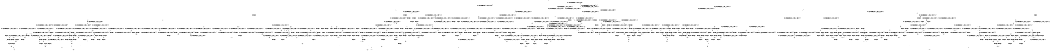 digraph BCG {
size = "7, 10.5";
center = TRUE;
node [shape = circle];
0 [peripheries = 2];
0 -> 1 [label = "EX !0 !ATOMIC_EXCH_BRANCH (1, +1, TRUE, +0, 2, TRUE) !{}"];
0 -> 2 [label = "EX !2 !ATOMIC_EXCH_BRANCH (1, +0, FALSE, +0, 3, TRUE) !{}"];
0 -> 3 [label = "EX !1 !ATOMIC_EXCH_BRANCH (1, +0, TRUE, +0, 1, TRUE) !{}"];
1 -> 4 [label = "EX !2 !ATOMIC_EXCH_BRANCH (1, +0, FALSE, +0, 3, FALSE) !{0}"];
1 -> 5 [label = "EX !1 !ATOMIC_EXCH_BRANCH (1, +0, TRUE, +0, 1, FALSE) !{0}"];
1 -> 6 [label = "TERMINATE !0"];
2 -> 7 [label = "EX !0 !ATOMIC_EXCH_BRANCH (1, +1, TRUE, +0, 2, TRUE) !{0, 1, 2}"];
2 -> 8 [label = "EX !1 !ATOMIC_EXCH_BRANCH (1, +0, TRUE, +0, 1, TRUE) !{0, 1, 2}"];
2 -> 9 [label = "TERMINATE !2"];
2 -> 10 [label = "EX !0 !ATOMIC_EXCH_BRANCH (1, +1, TRUE, +0, 2, TRUE) !{0, 1, 2}"];
3 -> 11 [label = "EX !1 !ATOMIC_EXCH_BRANCH (1, +0, TRUE, +0, 1, TRUE) !{0, 1}"];
3 -> 12 [label = "EX !0 !ATOMIC_EXCH_BRANCH (1, +1, TRUE, +0, 2, TRUE) !{0, 1}"];
3 -> 13 [label = "EX !2 !ATOMIC_EXCH_BRANCH (1, +0, FALSE, +0, 3, TRUE) !{0, 1}"];
3 -> 14 [label = "EX !0 !ATOMIC_EXCH_BRANCH (1, +1, TRUE, +0, 2, TRUE) !{0, 1}"];
4 -> 15 [label = "EX !2 !ATOMIC_EXCH_BRANCH (1, +1, TRUE, +1, 1, TRUE) !{0, 1, 2}"];
4 -> 16 [label = "EX !1 !ATOMIC_EXCH_BRANCH (1, +0, TRUE, +0, 1, FALSE) !{0, 1, 2}"];
4 -> 17 [label = "TERMINATE !0"];
5 -> 18 [label = "EX !2 !ATOMIC_EXCH_BRANCH (1, +0, FALSE, +0, 3, TRUE) !{0, 1}"];
5 -> 19 [label = "TERMINATE !0"];
5 -> 20 [label = "TERMINATE !1"];
6 -> 21 [label = "EX !2 !ATOMIC_EXCH_BRANCH (1, +0, FALSE, +0, 3, FALSE) !{}"];
6 -> 22 [label = "EX !1 !ATOMIC_EXCH_BRANCH (1, +0, TRUE, +0, 1, FALSE) !{}"];
7 -> 23 [label = "EX !1 !ATOMIC_EXCH_BRANCH (1, +0, TRUE, +0, 1, FALSE) !{0, 1, 2}"];
7 -> 24 [label = "TERMINATE !0"];
7 -> 25 [label = "TERMINATE !2"];
8 -> 8 [label = "EX !1 !ATOMIC_EXCH_BRANCH (1, +0, TRUE, +0, 1, TRUE) !{0, 1, 2}"];
8 -> 26 [label = "EX !0 !ATOMIC_EXCH_BRANCH (1, +1, TRUE, +0, 2, TRUE) !{0, 1, 2}"];
8 -> 27 [label = "TERMINATE !2"];
8 -> 28 [label = "EX !0 !ATOMIC_EXCH_BRANCH (1, +1, TRUE, +0, 2, TRUE) !{0, 1, 2}"];
9 -> 29 [label = "EX !0 !ATOMIC_EXCH_BRANCH (1, +1, TRUE, +0, 2, TRUE) !{0, 1}"];
9 -> 30 [label = "EX !1 !ATOMIC_EXCH_BRANCH (1, +0, TRUE, +0, 1, TRUE) !{0, 1}"];
9 -> 31 [label = "EX !0 !ATOMIC_EXCH_BRANCH (1, +1, TRUE, +0, 2, TRUE) !{0, 1}"];
10 -> 32 [label = "EX !1 !ATOMIC_EXCH_BRANCH (1, +0, TRUE, +0, 1, FALSE) !{0, 1, 2}"];
10 -> 33 [label = "EX !1 !ATOMIC_EXCH_BRANCH (1, +0, TRUE, +0, 1, FALSE) !{0, 1, 2}"];
10 -> 34 [label = "TERMINATE !0"];
10 -> 35 [label = "TERMINATE !2"];
11 -> 11 [label = "EX !1 !ATOMIC_EXCH_BRANCH (1, +0, TRUE, +0, 1, TRUE) !{0, 1}"];
11 -> 12 [label = "EX !0 !ATOMIC_EXCH_BRANCH (1, +1, TRUE, +0, 2, TRUE) !{0, 1}"];
11 -> 13 [label = "EX !2 !ATOMIC_EXCH_BRANCH (1, +0, FALSE, +0, 3, TRUE) !{0, 1}"];
11 -> 14 [label = "EX !0 !ATOMIC_EXCH_BRANCH (1, +1, TRUE, +0, 2, TRUE) !{0, 1}"];
12 -> 36 [label = "EX !1 !ATOMIC_EXCH_BRANCH (1, +0, TRUE, +0, 1, FALSE) !{0, 1}"];
12 -> 37 [label = "EX !2 !ATOMIC_EXCH_BRANCH (1, +0, FALSE, +0, 3, FALSE) !{0, 1}"];
12 -> 38 [label = "TERMINATE !0"];
13 -> 8 [label = "EX !1 !ATOMIC_EXCH_BRANCH (1, +0, TRUE, +0, 1, TRUE) !{0, 1, 2}"];
13 -> 26 [label = "EX !0 !ATOMIC_EXCH_BRANCH (1, +1, TRUE, +0, 2, TRUE) !{0, 1, 2}"];
13 -> 27 [label = "TERMINATE !2"];
13 -> 28 [label = "EX !0 !ATOMIC_EXCH_BRANCH (1, +1, TRUE, +0, 2, TRUE) !{0, 1, 2}"];
14 -> 39 [label = "EX !1 !ATOMIC_EXCH_BRANCH (1, +0, TRUE, +0, 1, FALSE) !{0, 1}"];
14 -> 40 [label = "EX !1 !ATOMIC_EXCH_BRANCH (1, +0, TRUE, +0, 1, FALSE) !{0, 1}"];
14 -> 41 [label = "EX !2 !ATOMIC_EXCH_BRANCH (1, +0, FALSE, +0, 3, FALSE) !{0, 1}"];
14 -> 42 [label = "TERMINATE !0"];
15 -> 43 [label = "EX !2 !ATOMIC_EXCH_BRANCH (1, +0, FALSE, +0, 3, FALSE) !{0, 1, 2}"];
15 -> 44 [label = "EX !1 !ATOMIC_EXCH_BRANCH (1, +0, TRUE, +0, 1, FALSE) !{0, 1, 2}"];
15 -> 45 [label = "TERMINATE !0"];
16 -> 46 [label = "EX !2 !ATOMIC_EXCH_BRANCH (1, +1, TRUE, +1, 1, FALSE) !{0, 1, 2}"];
16 -> 47 [label = "TERMINATE !0"];
16 -> 48 [label = "TERMINATE !1"];
17 -> 49 [label = "EX !2 !ATOMIC_EXCH_BRANCH (1, +1, TRUE, +1, 1, TRUE) !{1, 2}"];
17 -> 50 [label = "EX !1 !ATOMIC_EXCH_BRANCH (1, +0, TRUE, +0, 1, FALSE) !{1, 2}"];
17 -> 51 [label = "EX !1 !ATOMIC_EXCH_BRANCH (1, +0, TRUE, +0, 1, FALSE) !{1, 2}"];
18 -> 52 [label = "TERMINATE !0"];
18 -> 53 [label = "TERMINATE !2"];
18 -> 54 [label = "TERMINATE !1"];
19 -> 55 [label = "EX !2 !ATOMIC_EXCH_BRANCH (1, +0, FALSE, +0, 3, TRUE) !{1}"];
19 -> 56 [label = "TERMINATE !1"];
20 -> 57 [label = "EX !2 !ATOMIC_EXCH_BRANCH (1, +0, FALSE, +0, 3, TRUE) !{0}"];
20 -> 56 [label = "TERMINATE !0"];
21 -> 49 [label = "EX !2 !ATOMIC_EXCH_BRANCH (1, +1, TRUE, +1, 1, TRUE) !{1, 2}"];
21 -> 50 [label = "EX !1 !ATOMIC_EXCH_BRANCH (1, +0, TRUE, +0, 1, FALSE) !{1, 2}"];
21 -> 51 [label = "EX !1 !ATOMIC_EXCH_BRANCH (1, +0, TRUE, +0, 1, FALSE) !{1, 2}"];
22 -> 55 [label = "EX !2 !ATOMIC_EXCH_BRANCH (1, +0, FALSE, +0, 3, TRUE) !{1}"];
22 -> 56 [label = "TERMINATE !1"];
23 -> 52 [label = "TERMINATE !0"];
23 -> 53 [label = "TERMINATE !2"];
23 -> 54 [label = "TERMINATE !1"];
24 -> 58 [label = "EX !1 !ATOMIC_EXCH_BRANCH (1, +0, TRUE, +0, 1, FALSE) !{1, 2}"];
24 -> 59 [label = "TERMINATE !2"];
24 -> 60 [label = "EX !1 !ATOMIC_EXCH_BRANCH (1, +0, TRUE, +0, 1, FALSE) !{1, 2}"];
25 -> 61 [label = "EX !1 !ATOMIC_EXCH_BRANCH (1, +0, TRUE, +0, 1, FALSE) !{0, 1}"];
25 -> 59 [label = "TERMINATE !0"];
26 -> 23 [label = "EX !1 !ATOMIC_EXCH_BRANCH (1, +0, TRUE, +0, 1, FALSE) !{0, 1, 2}"];
26 -> 62 [label = "TERMINATE !0"];
26 -> 63 [label = "TERMINATE !2"];
27 -> 30 [label = "EX !1 !ATOMIC_EXCH_BRANCH (1, +0, TRUE, +0, 1, TRUE) !{0, 1}"];
27 -> 64 [label = "EX !0 !ATOMIC_EXCH_BRANCH (1, +1, TRUE, +0, 2, TRUE) !{0, 1}"];
27 -> 65 [label = "EX !0 !ATOMIC_EXCH_BRANCH (1, +1, TRUE, +0, 2, TRUE) !{0, 1}"];
28 -> 32 [label = "EX !1 !ATOMIC_EXCH_BRANCH (1, +0, TRUE, +0, 1, FALSE) !{0, 1, 2}"];
28 -> 33 [label = "EX !1 !ATOMIC_EXCH_BRANCH (1, +0, TRUE, +0, 1, FALSE) !{0, 1, 2}"];
28 -> 66 [label = "TERMINATE !0"];
28 -> 67 [label = "TERMINATE !2"];
29 -> 61 [label = "EX !1 !ATOMIC_EXCH_BRANCH (1, +0, TRUE, +0, 1, FALSE) !{0, 1}"];
29 -> 59 [label = "TERMINATE !0"];
30 -> 30 [label = "EX !1 !ATOMIC_EXCH_BRANCH (1, +0, TRUE, +0, 1, TRUE) !{0, 1}"];
30 -> 64 [label = "EX !0 !ATOMIC_EXCH_BRANCH (1, +1, TRUE, +0, 2, TRUE) !{0, 1}"];
30 -> 65 [label = "EX !0 !ATOMIC_EXCH_BRANCH (1, +1, TRUE, +0, 2, TRUE) !{0, 1}"];
31 -> 68 [label = "EX !1 !ATOMIC_EXCH_BRANCH (1, +0, TRUE, +0, 1, FALSE) !{0, 1}"];
31 -> 69 [label = "EX !1 !ATOMIC_EXCH_BRANCH (1, +0, TRUE, +0, 1, FALSE) !{0, 1}"];
31 -> 70 [label = "TERMINATE !0"];
32 -> 71 [label = "TERMINATE !0"];
32 -> 72 [label = "TERMINATE !2"];
32 -> 73 [label = "TERMINATE !1"];
33 -> 74 [label = "TERMINATE !0"];
33 -> 75 [label = "TERMINATE !2"];
33 -> 76 [label = "TERMINATE !1"];
34 -> 77 [label = "EX !1 !ATOMIC_EXCH_BRANCH (1, +0, TRUE, +0, 1, FALSE) !{1, 2}"];
34 -> 78 [label = "TERMINATE !2"];
35 -> 79 [label = "EX !1 !ATOMIC_EXCH_BRANCH (1, +0, TRUE, +0, 1, FALSE) !{0, 1}"];
35 -> 78 [label = "TERMINATE !0"];
36 -> 18 [label = "EX !2 !ATOMIC_EXCH_BRANCH (1, +0, FALSE, +0, 3, TRUE) !{0, 1}"];
36 -> 19 [label = "TERMINATE !0"];
36 -> 20 [label = "TERMINATE !1"];
37 -> 16 [label = "EX !1 !ATOMIC_EXCH_BRANCH (1, +0, TRUE, +0, 1, FALSE) !{0, 1, 2}"];
37 -> 80 [label = "EX !2 !ATOMIC_EXCH_BRANCH (1, +1, TRUE, +1, 1, TRUE) !{0, 1, 2}"];
37 -> 81 [label = "TERMINATE !0"];
38 -> 82 [label = "EX !1 !ATOMIC_EXCH_BRANCH (1, +0, TRUE, +0, 1, FALSE) !{1}"];
38 -> 83 [label = "EX !2 !ATOMIC_EXCH_BRANCH (1, +0, FALSE, +0, 3, FALSE) !{1}"];
38 -> 84 [label = "EX !1 !ATOMIC_EXCH_BRANCH (1, +0, TRUE, +0, 1, FALSE) !{1}"];
39 -> 85 [label = "EX !2 !ATOMIC_EXCH_BRANCH (1, +0, FALSE, +0, 3, TRUE) !{0, 1}"];
39 -> 86 [label = "TERMINATE !0"];
39 -> 87 [label = "TERMINATE !1"];
40 -> 88 [label = "EX !2 !ATOMIC_EXCH_BRANCH (1, +0, FALSE, +0, 3, TRUE) !{0, 1}"];
40 -> 89 [label = "TERMINATE !0"];
40 -> 90 [label = "TERMINATE !1"];
41 -> 91 [label = "EX !1 !ATOMIC_EXCH_BRANCH (1, +0, TRUE, +0, 1, FALSE) !{0, 1, 2}"];
41 -> 92 [label = "EX !2 !ATOMIC_EXCH_BRANCH (1, +1, TRUE, +1, 1, TRUE) !{0, 1, 2}"];
41 -> 93 [label = "TERMINATE !0"];
42 -> 94 [label = "EX !1 !ATOMIC_EXCH_BRANCH (1, +0, TRUE, +0, 1, FALSE) !{1}"];
42 -> 95 [label = "EX !2 !ATOMIC_EXCH_BRANCH (1, +0, FALSE, +0, 3, FALSE) !{1}"];
43 -> 15 [label = "EX !2 !ATOMIC_EXCH_BRANCH (1, +1, TRUE, +1, 1, TRUE) !{0, 1, 2}"];
43 -> 16 [label = "EX !1 !ATOMIC_EXCH_BRANCH (1, +0, TRUE, +0, 1, FALSE) !{0, 1, 2}"];
43 -> 17 [label = "TERMINATE !0"];
44 -> 96 [label = "EX !2 !ATOMIC_EXCH_BRANCH (1, +0, FALSE, +0, 3, TRUE) !{0, 1, 2}"];
44 -> 97 [label = "TERMINATE !0"];
44 -> 98 [label = "TERMINATE !1"];
45 -> 99 [label = "EX !2 !ATOMIC_EXCH_BRANCH (1, +0, FALSE, +0, 3, FALSE) !{1, 2}"];
45 -> 100 [label = "EX !1 !ATOMIC_EXCH_BRANCH (1, +0, TRUE, +0, 1, FALSE) !{1, 2}"];
45 -> 101 [label = "EX !1 !ATOMIC_EXCH_BRANCH (1, +0, TRUE, +0, 1, FALSE) !{1, 2}"];
46 -> 102 [label = "TERMINATE !0"];
46 -> 103 [label = "TERMINATE !2"];
46 -> 104 [label = "TERMINATE !1"];
47 -> 105 [label = "EX !2 !ATOMIC_EXCH_BRANCH (1, +1, TRUE, +1, 1, FALSE) !{1, 2}"];
47 -> 106 [label = "TERMINATE !1"];
48 -> 107 [label = "EX !2 !ATOMIC_EXCH_BRANCH (1, +1, TRUE, +1, 1, FALSE) !{0, 2}"];
48 -> 106 [label = "TERMINATE !0"];
49 -> 99 [label = "EX !2 !ATOMIC_EXCH_BRANCH (1, +0, FALSE, +0, 3, FALSE) !{1, 2}"];
49 -> 100 [label = "EX !1 !ATOMIC_EXCH_BRANCH (1, +0, TRUE, +0, 1, FALSE) !{1, 2}"];
49 -> 101 [label = "EX !1 !ATOMIC_EXCH_BRANCH (1, +0, TRUE, +0, 1, FALSE) !{1, 2}"];
50 -> 105 [label = "EX !2 !ATOMIC_EXCH_BRANCH (1, +1, TRUE, +1, 1, FALSE) !{1, 2}"];
50 -> 106 [label = "TERMINATE !1"];
51 -> 108 [label = "EX !2 !ATOMIC_EXCH_BRANCH (1, +1, TRUE, +1, 1, FALSE) !{1, 2}"];
51 -> 109 [label = "EX !2 !ATOMIC_EXCH_BRANCH (1, +1, TRUE, +1, 1, FALSE) !{1, 2}"];
51 -> 110 [label = "TERMINATE !1"];
52 -> 111 [label = "TERMINATE !2"];
52 -> 112 [label = "TERMINATE !1"];
53 -> 111 [label = "TERMINATE !0"];
53 -> 113 [label = "TERMINATE !1"];
54 -> 112 [label = "TERMINATE !0"];
54 -> 113 [label = "TERMINATE !2"];
55 -> 111 [label = "TERMINATE !2"];
55 -> 112 [label = "TERMINATE !1"];
56 -> 114 [label = "EX !2 !ATOMIC_EXCH_BRANCH (1, +0, FALSE, +0, 3, TRUE) !{}"];
57 -> 112 [label = "TERMINATE !0"];
57 -> 113 [label = "TERMINATE !2"];
58 -> 111 [label = "TERMINATE !2"];
58 -> 112 [label = "TERMINATE !1"];
59 -> 115 [label = "EX !1 !ATOMIC_EXCH_BRANCH (1, +0, TRUE, +0, 1, FALSE) !{1}"];
59 -> 116 [label = "EX !1 !ATOMIC_EXCH_BRANCH (1, +0, TRUE, +0, 1, FALSE) !{1}"];
60 -> 117 [label = "TERMINATE !2"];
60 -> 118 [label = "TERMINATE !1"];
61 -> 111 [label = "TERMINATE !0"];
61 -> 113 [label = "TERMINATE !1"];
62 -> 58 [label = "EX !1 !ATOMIC_EXCH_BRANCH (1, +0, TRUE, +0, 1, FALSE) !{1, 2}"];
62 -> 119 [label = "TERMINATE !2"];
62 -> 60 [label = "EX !1 !ATOMIC_EXCH_BRANCH (1, +0, TRUE, +0, 1, FALSE) !{1, 2}"];
63 -> 61 [label = "EX !1 !ATOMIC_EXCH_BRANCH (1, +0, TRUE, +0, 1, FALSE) !{0, 1}"];
63 -> 119 [label = "TERMINATE !0"];
64 -> 61 [label = "EX !1 !ATOMIC_EXCH_BRANCH (1, +0, TRUE, +0, 1, FALSE) !{0, 1}"];
64 -> 119 [label = "TERMINATE !0"];
65 -> 68 [label = "EX !1 !ATOMIC_EXCH_BRANCH (1, +0, TRUE, +0, 1, FALSE) !{0, 1}"];
65 -> 69 [label = "EX !1 !ATOMIC_EXCH_BRANCH (1, +0, TRUE, +0, 1, FALSE) !{0, 1}"];
65 -> 120 [label = "TERMINATE !0"];
66 -> 77 [label = "EX !1 !ATOMIC_EXCH_BRANCH (1, +0, TRUE, +0, 1, FALSE) !{1, 2}"];
66 -> 121 [label = "TERMINATE !2"];
67 -> 79 [label = "EX !1 !ATOMIC_EXCH_BRANCH (1, +0, TRUE, +0, 1, FALSE) !{0, 1}"];
67 -> 121 [label = "TERMINATE !0"];
68 -> 122 [label = "TERMINATE !0"];
68 -> 123 [label = "TERMINATE !1"];
69 -> 124 [label = "TERMINATE !0"];
69 -> 125 [label = "TERMINATE !1"];
70 -> 126 [label = "EX !1 !ATOMIC_EXCH_BRANCH (1, +0, TRUE, +0, 1, FALSE) !{1}"];
71 -> 127 [label = "TERMINATE !2"];
71 -> 128 [label = "TERMINATE !1"];
72 -> 127 [label = "TERMINATE !0"];
72 -> 129 [label = "TERMINATE !1"];
73 -> 128 [label = "TERMINATE !0"];
73 -> 129 [label = "TERMINATE !2"];
74 -> 130 [label = "TERMINATE !2"];
74 -> 131 [label = "TERMINATE !1"];
75 -> 130 [label = "TERMINATE !0"];
75 -> 132 [label = "TERMINATE !1"];
76 -> 131 [label = "TERMINATE !0"];
76 -> 132 [label = "TERMINATE !2"];
77 -> 130 [label = "TERMINATE !2"];
77 -> 131 [label = "TERMINATE !1"];
78 -> 133 [label = "EX !1 !ATOMIC_EXCH_BRANCH (1, +0, TRUE, +0, 1, FALSE) !{1}"];
79 -> 130 [label = "TERMINATE !0"];
79 -> 132 [label = "TERMINATE !1"];
80 -> 44 [label = "EX !1 !ATOMIC_EXCH_BRANCH (1, +0, TRUE, +0, 1, FALSE) !{0, 1, 2}"];
80 -> 134 [label = "EX !2 !ATOMIC_EXCH_BRANCH (1, +0, FALSE, +0, 3, FALSE) !{0, 1, 2}"];
80 -> 135 [label = "TERMINATE !0"];
81 -> 50 [label = "EX !1 !ATOMIC_EXCH_BRANCH (1, +0, TRUE, +0, 1, FALSE) !{1, 2}"];
81 -> 136 [label = "EX !2 !ATOMIC_EXCH_BRANCH (1, +1, TRUE, +1, 1, TRUE) !{1, 2}"];
81 -> 51 [label = "EX !1 !ATOMIC_EXCH_BRANCH (1, +0, TRUE, +0, 1, FALSE) !{1, 2}"];
82 -> 55 [label = "EX !2 !ATOMIC_EXCH_BRANCH (1, +0, FALSE, +0, 3, TRUE) !{1}"];
82 -> 56 [label = "TERMINATE !1"];
83 -> 50 [label = "EX !1 !ATOMIC_EXCH_BRANCH (1, +0, TRUE, +0, 1, FALSE) !{1, 2}"];
83 -> 136 [label = "EX !2 !ATOMIC_EXCH_BRANCH (1, +1, TRUE, +1, 1, TRUE) !{1, 2}"];
83 -> 51 [label = "EX !1 !ATOMIC_EXCH_BRANCH (1, +0, TRUE, +0, 1, FALSE) !{1, 2}"];
84 -> 137 [label = "EX !2 !ATOMIC_EXCH_BRANCH (1, +0, FALSE, +0, 3, TRUE) !{1}"];
84 -> 138 [label = "TERMINATE !1"];
85 -> 139 [label = "TERMINATE !0"];
85 -> 140 [label = "TERMINATE !2"];
85 -> 141 [label = "TERMINATE !1"];
86 -> 142 [label = "EX !2 !ATOMIC_EXCH_BRANCH (1, +0, FALSE, +0, 3, TRUE) !{1}"];
86 -> 143 [label = "TERMINATE !1"];
87 -> 144 [label = "EX !2 !ATOMIC_EXCH_BRANCH (1, +0, FALSE, +0, 3, TRUE) !{0}"];
87 -> 143 [label = "TERMINATE !0"];
88 -> 145 [label = "TERMINATE !0"];
88 -> 146 [label = "TERMINATE !2"];
88 -> 147 [label = "TERMINATE !1"];
89 -> 148 [label = "EX !2 !ATOMIC_EXCH_BRANCH (1, +0, FALSE, +0, 3, TRUE) !{1}"];
89 -> 149 [label = "TERMINATE !1"];
90 -> 150 [label = "EX !2 !ATOMIC_EXCH_BRANCH (1, +0, FALSE, +0, 3, TRUE) !{0}"];
90 -> 149 [label = "TERMINATE !0"];
91 -> 151 [label = "EX !2 !ATOMIC_EXCH_BRANCH (1, +1, TRUE, +1, 1, FALSE) !{0, 1, 2}"];
91 -> 152 [label = "TERMINATE !0"];
91 -> 153 [label = "TERMINATE !1"];
92 -> 154 [label = "EX !1 !ATOMIC_EXCH_BRANCH (1, +0, TRUE, +0, 1, FALSE) !{0, 1, 2}"];
92 -> 155 [label = "EX !2 !ATOMIC_EXCH_BRANCH (1, +0, FALSE, +0, 3, FALSE) !{0, 1, 2}"];
92 -> 156 [label = "TERMINATE !0"];
93 -> 157 [label = "EX !1 !ATOMIC_EXCH_BRANCH (1, +0, TRUE, +0, 1, FALSE) !{1, 2}"];
93 -> 158 [label = "EX !2 !ATOMIC_EXCH_BRANCH (1, +1, TRUE, +1, 1, TRUE) !{1, 2}"];
94 -> 148 [label = "EX !2 !ATOMIC_EXCH_BRANCH (1, +0, FALSE, +0, 3, TRUE) !{1}"];
94 -> 149 [label = "TERMINATE !1"];
95 -> 157 [label = "EX !1 !ATOMIC_EXCH_BRANCH (1, +0, TRUE, +0, 1, FALSE) !{1, 2}"];
95 -> 158 [label = "EX !2 !ATOMIC_EXCH_BRANCH (1, +1, TRUE, +1, 1, TRUE) !{1, 2}"];
96 -> 52 [label = "TERMINATE !0"];
96 -> 53 [label = "TERMINATE !2"];
96 -> 54 [label = "TERMINATE !1"];
97 -> 159 [label = "EX !2 !ATOMIC_EXCH_BRANCH (1, +0, FALSE, +0, 3, TRUE) !{1, 2}"];
97 -> 160 [label = "TERMINATE !1"];
98 -> 161 [label = "EX !2 !ATOMIC_EXCH_BRANCH (1, +0, FALSE, +0, 3, TRUE) !{0, 2}"];
98 -> 160 [label = "TERMINATE !0"];
99 -> 49 [label = "EX !2 !ATOMIC_EXCH_BRANCH (1, +1, TRUE, +1, 1, TRUE) !{1, 2}"];
99 -> 50 [label = "EX !1 !ATOMIC_EXCH_BRANCH (1, +0, TRUE, +0, 1, FALSE) !{1, 2}"];
99 -> 51 [label = "EX !1 !ATOMIC_EXCH_BRANCH (1, +0, TRUE, +0, 1, FALSE) !{1, 2}"];
100 -> 159 [label = "EX !2 !ATOMIC_EXCH_BRANCH (1, +0, FALSE, +0, 3, TRUE) !{1, 2}"];
100 -> 160 [label = "TERMINATE !1"];
101 -> 162 [label = "EX !2 !ATOMIC_EXCH_BRANCH (1, +0, FALSE, +0, 3, TRUE) !{1, 2}"];
101 -> 163 [label = "EX !2 !ATOMIC_EXCH_BRANCH (1, +0, FALSE, +0, 3, TRUE) !{1, 2}"];
101 -> 164 [label = "TERMINATE !1"];
102 -> 165 [label = "TERMINATE !2"];
102 -> 166 [label = "TERMINATE !1"];
103 -> 165 [label = "TERMINATE !0"];
103 -> 167 [label = "TERMINATE !1"];
104 -> 166 [label = "TERMINATE !0"];
104 -> 167 [label = "TERMINATE !2"];
105 -> 165 [label = "TERMINATE !2"];
105 -> 166 [label = "TERMINATE !1"];
106 -> 168 [label = "EX !2 !ATOMIC_EXCH_BRANCH (1, +1, TRUE, +1, 1, FALSE) !{2}"];
106 -> 169 [label = "EX !2 !ATOMIC_EXCH_BRANCH (1, +1, TRUE, +1, 1, FALSE) !{2}"];
107 -> 166 [label = "TERMINATE !0"];
107 -> 167 [label = "TERMINATE !2"];
108 -> 170 [label = "TERMINATE !2"];
108 -> 171 [label = "TERMINATE !1"];
109 -> 172 [label = "TERMINATE !2"];
109 -> 173 [label = "TERMINATE !1"];
110 -> 174 [label = "EX !2 !ATOMIC_EXCH_BRANCH (1, +1, TRUE, +1, 1, FALSE) !{2}"];
111 -> 175 [label = "TERMINATE !1"];
112 -> 175 [label = "TERMINATE !2"];
113 -> 175 [label = "TERMINATE !0"];
114 -> 175 [label = "TERMINATE !2"];
115 -> 175 [label = "TERMINATE !1"];
116 -> 176 [label = "TERMINATE !1"];
117 -> 177 [label = "TERMINATE !1"];
118 -> 177 [label = "TERMINATE !2"];
119 -> 115 [label = "EX !1 !ATOMIC_EXCH_BRANCH (1, +0, TRUE, +0, 1, FALSE) !{1}"];
119 -> 116 [label = "EX !1 !ATOMIC_EXCH_BRANCH (1, +0, TRUE, +0, 1, FALSE) !{1}"];
120 -> 126 [label = "EX !1 !ATOMIC_EXCH_BRANCH (1, +0, TRUE, +0, 1, FALSE) !{1}"];
121 -> 133 [label = "EX !1 !ATOMIC_EXCH_BRANCH (1, +0, TRUE, +0, 1, FALSE) !{1}"];
122 -> 178 [label = "TERMINATE !1"];
123 -> 178 [label = "TERMINATE !0"];
124 -> 179 [label = "TERMINATE !1"];
125 -> 179 [label = "TERMINATE !0"];
126 -> 179 [label = "TERMINATE !1"];
127 -> 180 [label = "TERMINATE !1"];
128 -> 180 [label = "TERMINATE !2"];
129 -> 180 [label = "TERMINATE !0"];
130 -> 181 [label = "TERMINATE !1"];
131 -> 181 [label = "TERMINATE !2"];
132 -> 181 [label = "TERMINATE !0"];
133 -> 181 [label = "TERMINATE !1"];
134 -> 16 [label = "EX !1 !ATOMIC_EXCH_BRANCH (1, +0, TRUE, +0, 1, FALSE) !{0, 1, 2}"];
134 -> 80 [label = "EX !2 !ATOMIC_EXCH_BRANCH (1, +1, TRUE, +1, 1, TRUE) !{0, 1, 2}"];
134 -> 81 [label = "TERMINATE !0"];
135 -> 100 [label = "EX !1 !ATOMIC_EXCH_BRANCH (1, +0, TRUE, +0, 1, FALSE) !{1, 2}"];
135 -> 182 [label = "EX !2 !ATOMIC_EXCH_BRANCH (1, +0, FALSE, +0, 3, FALSE) !{1, 2}"];
135 -> 101 [label = "EX !1 !ATOMIC_EXCH_BRANCH (1, +0, TRUE, +0, 1, FALSE) !{1, 2}"];
136 -> 100 [label = "EX !1 !ATOMIC_EXCH_BRANCH (1, +0, TRUE, +0, 1, FALSE) !{1, 2}"];
136 -> 182 [label = "EX !2 !ATOMIC_EXCH_BRANCH (1, +0, FALSE, +0, 3, FALSE) !{1, 2}"];
136 -> 101 [label = "EX !1 !ATOMIC_EXCH_BRANCH (1, +0, TRUE, +0, 1, FALSE) !{1, 2}"];
137 -> 183 [label = "TERMINATE !2"];
137 -> 184 [label = "TERMINATE !1"];
138 -> 185 [label = "EX !2 !ATOMIC_EXCH_BRANCH (1, +0, FALSE, +0, 3, TRUE) !{}"];
139 -> 122 [label = "TERMINATE !2"];
139 -> 186 [label = "TERMINATE !1"];
140 -> 122 [label = "TERMINATE !0"];
140 -> 123 [label = "TERMINATE !1"];
141 -> 186 [label = "TERMINATE !0"];
141 -> 123 [label = "TERMINATE !2"];
142 -> 122 [label = "TERMINATE !2"];
142 -> 186 [label = "TERMINATE !1"];
143 -> 187 [label = "EX !2 !ATOMIC_EXCH_BRANCH (1, +0, FALSE, +0, 3, TRUE) !{}"];
144 -> 186 [label = "TERMINATE !0"];
144 -> 123 [label = "TERMINATE !2"];
145 -> 124 [label = "TERMINATE !2"];
145 -> 188 [label = "TERMINATE !1"];
146 -> 124 [label = "TERMINATE !0"];
146 -> 125 [label = "TERMINATE !1"];
147 -> 188 [label = "TERMINATE !0"];
147 -> 125 [label = "TERMINATE !2"];
148 -> 124 [label = "TERMINATE !2"];
148 -> 188 [label = "TERMINATE !1"];
149 -> 189 [label = "EX !2 !ATOMIC_EXCH_BRANCH (1, +0, FALSE, +0, 3, TRUE) !{}"];
150 -> 188 [label = "TERMINATE !0"];
150 -> 125 [label = "TERMINATE !2"];
151 -> 190 [label = "TERMINATE !0"];
151 -> 191 [label = "TERMINATE !2"];
151 -> 192 [label = "TERMINATE !1"];
152 -> 193 [label = "EX !2 !ATOMIC_EXCH_BRANCH (1, +1, TRUE, +1, 1, FALSE) !{1, 2}"];
152 -> 194 [label = "TERMINATE !1"];
153 -> 195 [label = "EX !2 !ATOMIC_EXCH_BRANCH (1, +1, TRUE, +1, 1, FALSE) !{0, 2}"];
153 -> 194 [label = "TERMINATE !0"];
154 -> 196 [label = "EX !2 !ATOMIC_EXCH_BRANCH (1, +0, FALSE, +0, 3, TRUE) !{0, 1, 2}"];
154 -> 197 [label = "TERMINATE !0"];
154 -> 198 [label = "TERMINATE !1"];
155 -> 91 [label = "EX !1 !ATOMIC_EXCH_BRANCH (1, +0, TRUE, +0, 1, FALSE) !{0, 1, 2}"];
155 -> 92 [label = "EX !2 !ATOMIC_EXCH_BRANCH (1, +1, TRUE, +1, 1, TRUE) !{0, 1, 2}"];
155 -> 93 [label = "TERMINATE !0"];
156 -> 199 [label = "EX !1 !ATOMIC_EXCH_BRANCH (1, +0, TRUE, +0, 1, FALSE) !{1, 2}"];
156 -> 200 [label = "EX !2 !ATOMIC_EXCH_BRANCH (1, +0, FALSE, +0, 3, FALSE) !{1, 2}"];
157 -> 193 [label = "EX !2 !ATOMIC_EXCH_BRANCH (1, +1, TRUE, +1, 1, FALSE) !{1, 2}"];
157 -> 194 [label = "TERMINATE !1"];
158 -> 199 [label = "EX !1 !ATOMIC_EXCH_BRANCH (1, +0, TRUE, +0, 1, FALSE) !{1, 2}"];
158 -> 200 [label = "EX !2 !ATOMIC_EXCH_BRANCH (1, +0, FALSE, +0, 3, FALSE) !{1, 2}"];
159 -> 111 [label = "TERMINATE !2"];
159 -> 112 [label = "TERMINATE !1"];
160 -> 201 [label = "EX !2 !ATOMIC_EXCH_BRANCH (1, +0, FALSE, +0, 3, TRUE) !{2}"];
160 -> 202 [label = "EX !2 !ATOMIC_EXCH_BRANCH (1, +0, FALSE, +0, 3, TRUE) !{2}"];
161 -> 112 [label = "TERMINATE !0"];
161 -> 113 [label = "TERMINATE !2"];
162 -> 203 [label = "TERMINATE !2"];
162 -> 204 [label = "TERMINATE !1"];
163 -> 117 [label = "TERMINATE !2"];
163 -> 118 [label = "TERMINATE !1"];
164 -> 205 [label = "EX !2 !ATOMIC_EXCH_BRANCH (1, +0, FALSE, +0, 3, TRUE) !{2}"];
165 -> 206 [label = "TERMINATE !1"];
166 -> 206 [label = "TERMINATE !2"];
167 -> 206 [label = "TERMINATE !0"];
168 -> 206 [label = "TERMINATE !2"];
169 -> 207 [label = "TERMINATE !2"];
170 -> 208 [label = "TERMINATE !1"];
171 -> 208 [label = "TERMINATE !2"];
172 -> 209 [label = "TERMINATE !1"];
173 -> 209 [label = "TERMINATE !2"];
174 -> 209 [label = "TERMINATE !2"];
175 -> 210 [label = "exit"];
176 -> 211 [label = "exit"];
177 -> 212 [label = "exit"];
178 -> 213 [label = "exit"];
179 -> 214 [label = "exit"];
180 -> 215 [label = "exit"];
181 -> 216 [label = "exit"];
182 -> 50 [label = "EX !1 !ATOMIC_EXCH_BRANCH (1, +0, TRUE, +0, 1, FALSE) !{1, 2}"];
182 -> 136 [label = "EX !2 !ATOMIC_EXCH_BRANCH (1, +1, TRUE, +1, 1, TRUE) !{1, 2}"];
182 -> 51 [label = "EX !1 !ATOMIC_EXCH_BRANCH (1, +0, TRUE, +0, 1, FALSE) !{1, 2}"];
183 -> 176 [label = "TERMINATE !1"];
184 -> 176 [label = "TERMINATE !2"];
185 -> 176 [label = "TERMINATE !2"];
186 -> 178 [label = "TERMINATE !2"];
187 -> 178 [label = "TERMINATE !2"];
188 -> 179 [label = "TERMINATE !2"];
189 -> 179 [label = "TERMINATE !2"];
190 -> 217 [label = "TERMINATE !2"];
190 -> 218 [label = "TERMINATE !1"];
191 -> 217 [label = "TERMINATE !0"];
191 -> 219 [label = "TERMINATE !1"];
192 -> 218 [label = "TERMINATE !0"];
192 -> 219 [label = "TERMINATE !2"];
193 -> 217 [label = "TERMINATE !2"];
193 -> 218 [label = "TERMINATE !1"];
194 -> 220 [label = "EX !2 !ATOMIC_EXCH_BRANCH (1, +1, TRUE, +1, 1, FALSE) !{2}"];
195 -> 218 [label = "TERMINATE !0"];
195 -> 219 [label = "TERMINATE !2"];
196 -> 145 [label = "TERMINATE !0"];
196 -> 146 [label = "TERMINATE !2"];
196 -> 147 [label = "TERMINATE !1"];
197 -> 221 [label = "EX !2 !ATOMIC_EXCH_BRANCH (1, +0, FALSE, +0, 3, TRUE) !{1, 2}"];
197 -> 222 [label = "TERMINATE !1"];
198 -> 223 [label = "EX !2 !ATOMIC_EXCH_BRANCH (1, +0, FALSE, +0, 3, TRUE) !{0, 2}"];
198 -> 222 [label = "TERMINATE !0"];
199 -> 221 [label = "EX !2 !ATOMIC_EXCH_BRANCH (1, +0, FALSE, +0, 3, TRUE) !{1, 2}"];
199 -> 222 [label = "TERMINATE !1"];
200 -> 157 [label = "EX !1 !ATOMIC_EXCH_BRANCH (1, +0, TRUE, +0, 1, FALSE) !{1, 2}"];
200 -> 158 [label = "EX !2 !ATOMIC_EXCH_BRANCH (1, +1, TRUE, +1, 1, TRUE) !{1, 2}"];
201 -> 175 [label = "TERMINATE !2"];
202 -> 224 [label = "TERMINATE !2"];
203 -> 225 [label = "TERMINATE !1"];
204 -> 225 [label = "TERMINATE !2"];
205 -> 177 [label = "TERMINATE !2"];
206 -> 210 [label = "exit"];
207 -> 226 [label = "exit"];
208 -> 227 [label = "exit"];
209 -> 212 [label = "exit"];
217 -> 228 [label = "TERMINATE !1"];
218 -> 228 [label = "TERMINATE !2"];
219 -> 228 [label = "TERMINATE !0"];
220 -> 228 [label = "TERMINATE !2"];
221 -> 124 [label = "TERMINATE !2"];
221 -> 188 [label = "TERMINATE !1"];
222 -> 229 [label = "EX !2 !ATOMIC_EXCH_BRANCH (1, +0, FALSE, +0, 3, TRUE) !{2}"];
223 -> 188 [label = "TERMINATE !0"];
223 -> 125 [label = "TERMINATE !2"];
224 -> 226 [label = "exit"];
225 -> 227 [label = "exit"];
228 -> 214 [label = "exit"];
229 -> 179 [label = "TERMINATE !2"];
}
